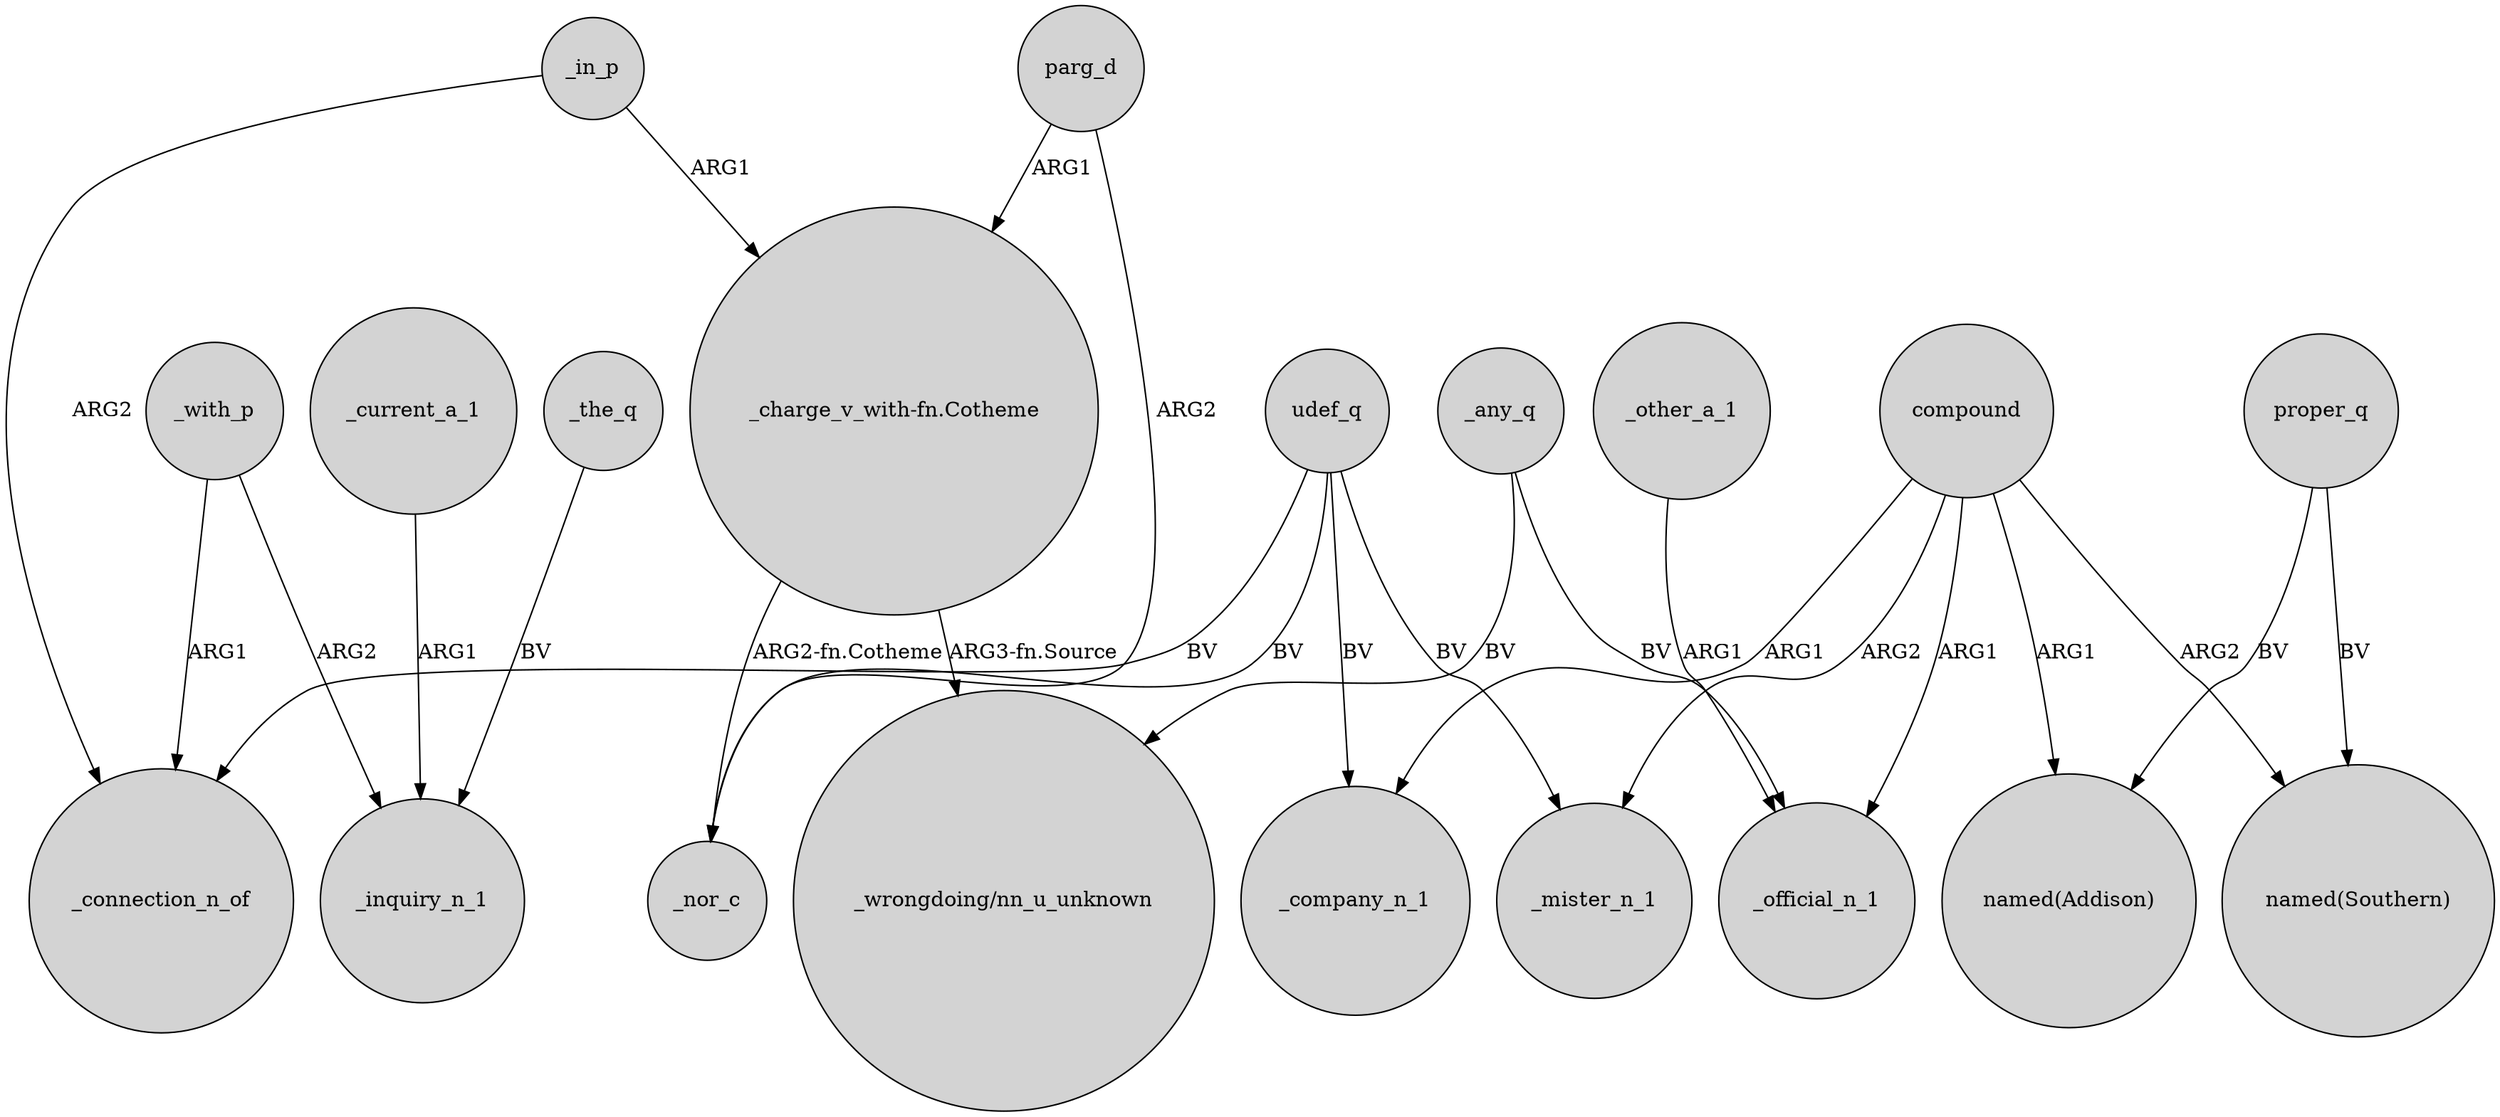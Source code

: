 digraph {
	node [shape=circle style=filled]
	udef_q -> _connection_n_of [label=BV]
	compound -> _mister_n_1 [label=ARG2]
	_with_p -> _inquiry_n_1 [label=ARG2]
	_the_q -> _inquiry_n_1 [label=BV]
	_with_p -> _connection_n_of [label=ARG1]
	udef_q -> _nor_c [label=BV]
	udef_q -> _company_n_1 [label=BV]
	_current_a_1 -> _inquiry_n_1 [label=ARG1]
	_other_a_1 -> _official_n_1 [label=ARG1]
	"_charge_v_with-fn.Cotheme" -> "_wrongdoing/nn_u_unknown" [label="ARG3-fn.Source"]
	_in_p -> _connection_n_of [label=ARG2]
	compound -> _company_n_1 [label=ARG1]
	_in_p -> "_charge_v_with-fn.Cotheme" [label=ARG1]
	udef_q -> _mister_n_1 [label=BV]
	"_charge_v_with-fn.Cotheme" -> _nor_c [label="ARG2-fn.Cotheme"]
	parg_d -> "_charge_v_with-fn.Cotheme" [label=ARG1]
	compound -> _official_n_1 [label=ARG1]
	proper_q -> "named(Addison)" [label=BV]
	compound -> "named(Southern)" [label=ARG2]
	_any_q -> _official_n_1 [label=BV]
	proper_q -> "named(Southern)" [label=BV]
	compound -> "named(Addison)" [label=ARG1]
	parg_d -> _nor_c [label=ARG2]
	_any_q -> "_wrongdoing/nn_u_unknown" [label=BV]
}
